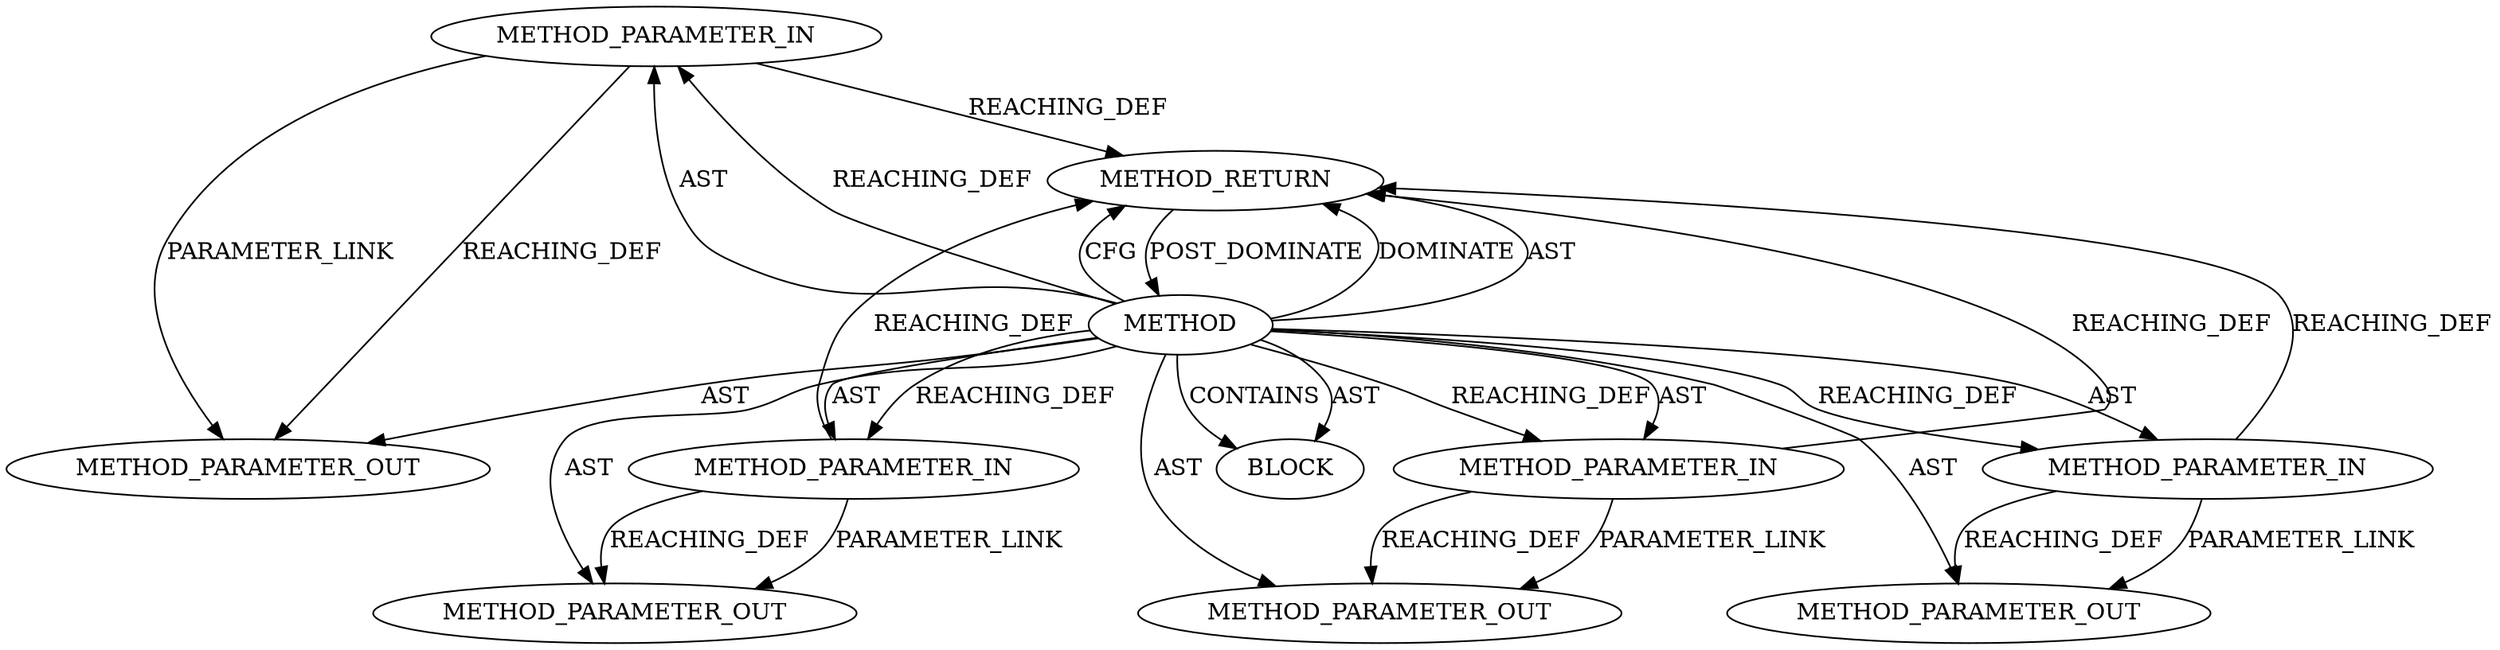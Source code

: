 digraph {
  12849 [label=METHOD_PARAMETER_IN ORDER=4 CODE="p4" IS_VARIADIC=false TYPE_FULL_NAME="ANY" EVALUATION_STRATEGY="BY_VALUE" INDEX=4 NAME="p4"]
  13610 [label=METHOD_PARAMETER_OUT ORDER=4 CODE="p4" IS_VARIADIC=false TYPE_FULL_NAME="ANY" EVALUATION_STRATEGY="BY_VALUE" INDEX=4 NAME="p4"]
  13609 [label=METHOD_PARAMETER_OUT ORDER=3 CODE="p3" IS_VARIADIC=false TYPE_FULL_NAME="ANY" EVALUATION_STRATEGY="BY_VALUE" INDEX=3 NAME="p3"]
  12847 [label=METHOD_PARAMETER_IN ORDER=2 CODE="p2" IS_VARIADIC=false TYPE_FULL_NAME="ANY" EVALUATION_STRATEGY="BY_VALUE" INDEX=2 NAME="p2"]
  13607 [label=METHOD_PARAMETER_OUT ORDER=1 CODE="p1" IS_VARIADIC=false TYPE_FULL_NAME="ANY" EVALUATION_STRATEGY="BY_VALUE" INDEX=1 NAME="p1"]
  13608 [label=METHOD_PARAMETER_OUT ORDER=2 CODE="p2" IS_VARIADIC=false TYPE_FULL_NAME="ANY" EVALUATION_STRATEGY="BY_VALUE" INDEX=2 NAME="p2"]
  12848 [label=METHOD_PARAMETER_IN ORDER=3 CODE="p3" IS_VARIADIC=false TYPE_FULL_NAME="ANY" EVALUATION_STRATEGY="BY_VALUE" INDEX=3 NAME="p3"]
  12850 [label=BLOCK ORDER=1 ARGUMENT_INDEX=1 CODE="<empty>" TYPE_FULL_NAME="ANY"]
  12846 [label=METHOD_PARAMETER_IN ORDER=1 CODE="p1" IS_VARIADIC=false TYPE_FULL_NAME="ANY" EVALUATION_STRATEGY="BY_VALUE" INDEX=1 NAME="p1"]
  12851 [label=METHOD_RETURN ORDER=2 CODE="RET" TYPE_FULL_NAME="ANY" EVALUATION_STRATEGY="BY_VALUE"]
  12845 [label=METHOD AST_PARENT_TYPE="NAMESPACE_BLOCK" AST_PARENT_FULL_NAME="<global>" ORDER=0 CODE="<empty>" FULL_NAME="ceph_decode_32_safe" IS_EXTERNAL=true FILENAME="<empty>" SIGNATURE="" NAME="ceph_decode_32_safe"]
  12848 -> 12851 [label=REACHING_DEF VARIABLE="p3"]
  12845 -> 13607 [label=AST ]
  12848 -> 13609 [label=REACHING_DEF VARIABLE="p3"]
  12845 -> 12846 [label=REACHING_DEF VARIABLE=""]
  12849 -> 13610 [label=PARAMETER_LINK ]
  12846 -> 13607 [label=PARAMETER_LINK ]
  12845 -> 12848 [label=REACHING_DEF VARIABLE=""]
  12845 -> 12851 [label=DOMINATE ]
  12847 -> 13608 [label=PARAMETER_LINK ]
  12846 -> 13607 [label=REACHING_DEF VARIABLE="p1"]
  12845 -> 12849 [label=AST ]
  12845 -> 13609 [label=AST ]
  12845 -> 12846 [label=AST ]
  12845 -> 12849 [label=REACHING_DEF VARIABLE=""]
  12845 -> 12850 [label=AST ]
  12845 -> 12851 [label=AST ]
  12849 -> 12851 [label=REACHING_DEF VARIABLE="p4"]
  12845 -> 12847 [label=REACHING_DEF VARIABLE=""]
  12845 -> 13608 [label=AST ]
  12845 -> 12848 [label=AST ]
  12847 -> 12851 [label=REACHING_DEF VARIABLE="p2"]
  12845 -> 13610 [label=AST ]
  12851 -> 12845 [label=POST_DOMINATE ]
  12848 -> 13609 [label=PARAMETER_LINK ]
  12846 -> 12851 [label=REACHING_DEF VARIABLE="p1"]
  12845 -> 12847 [label=AST ]
  12849 -> 13610 [label=REACHING_DEF VARIABLE="p4"]
  12847 -> 13608 [label=REACHING_DEF VARIABLE="p2"]
  12845 -> 12850 [label=CONTAINS ]
  12845 -> 12851 [label=CFG ]
}
